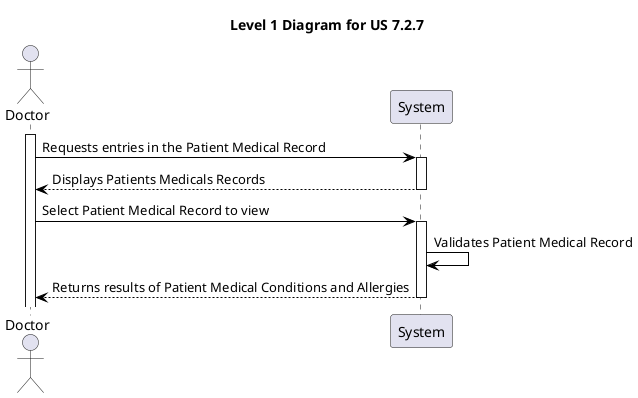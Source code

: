 @startuml level_1

title Level 1 Diagram for US 7.2.7

hide empty members

skinparam class {
    BackgroundColor<<valueObject>> #D6EAF8
    BackgroundColor<<root>> #FDEBD0
    BackgroundColor<<service>> #D1F2EB
    BackgroundColor #FEF9E7
    ArrowColor Black
}

skinparam package {
    BackgroundColor #EBF5FB
}

actor Doctor as D

activate D
D -> System: Requests entries in the Patient Medical Record
activate System
System --> D: Displays Patients Medicals Records   
deactivate System
D -> System: Select Patient Medical Record to view
activate System
System -> System: Validates Patient Medical Record
System --> D: Returns results of Patient Medical Conditions and Allergies
deactivate System

@enduml